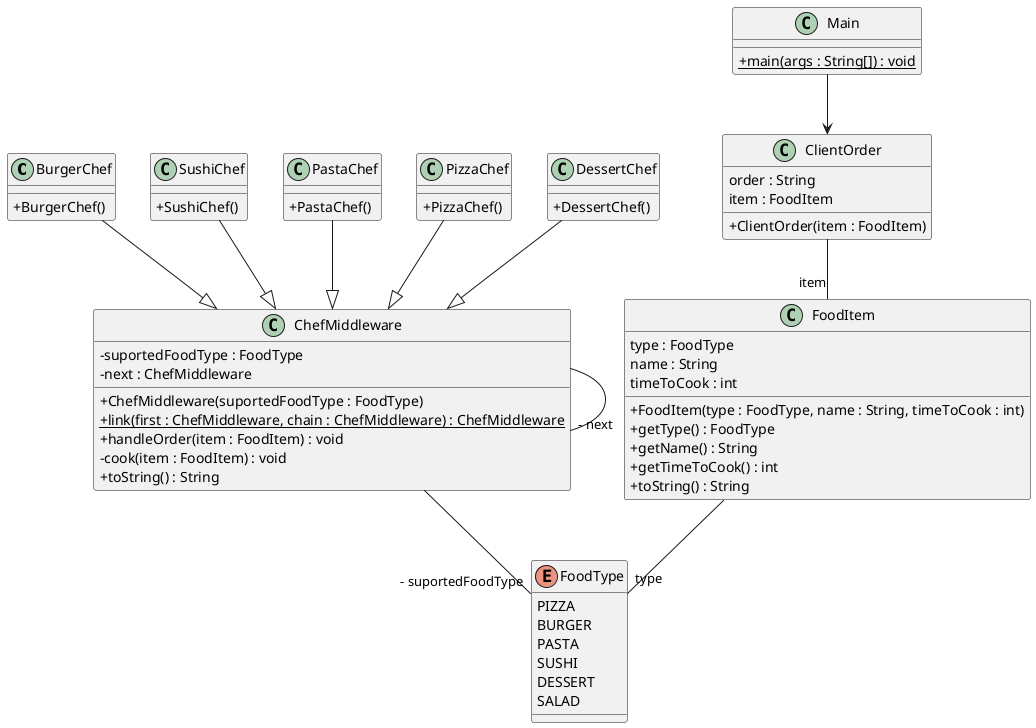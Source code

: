 @startuml
skinparam classAttributeIconSize 0
class BurgerChef{
+ BurgerChef()
}
BurgerChef --|> ChefMiddleware
class ChefMiddleware{
- suportedFoodType : FoodType
- next : ChefMiddleware
+ ChefMiddleware(suportedFoodType : FoodType)
+ {static} link(first : ChefMiddleware, chain : ChefMiddleware) : ChefMiddleware
+ handleOrder(item : FoodItem) : void
- cook(item : FoodItem) : void
+ toString() : String
}
class FoodItem{
type : FoodType
name : String
timeToCook : int
+ FoodItem(type : FoodType, name : String, timeToCook : int)
+ getType() : FoodType
+ getName() : String
+ getTimeToCook() : int
+ toString() : String
}
class SushiChef{
+ SushiChef()
}
SushiChef --|> ChefMiddleware
class Main{
+ {static} main(args : String[]) : void
}
class PastaChef{
+ PastaChef()
}
PastaChef --|> ChefMiddleware
class PizzaChef{
+ PizzaChef()
}
PizzaChef --|> ChefMiddleware
class ClientOrder{
order : String
item : FoodItem
+ ClientOrder(item : FoodItem)
}
class DessertChef{
+ DessertChef()
}
DessertChef --|> ChefMiddleware
ChefMiddleware--"- suportedFoodType" FoodType
ChefMiddleware--"- next" ChefMiddleware
FoodItem--"type" FoodType
ClientOrder--"item" FoodItem
enum FoodType{
PIZZA
BURGER
PASTA
SUSHI
DESSERT
SALAD
}
Main --> ClientOrder
@enduml